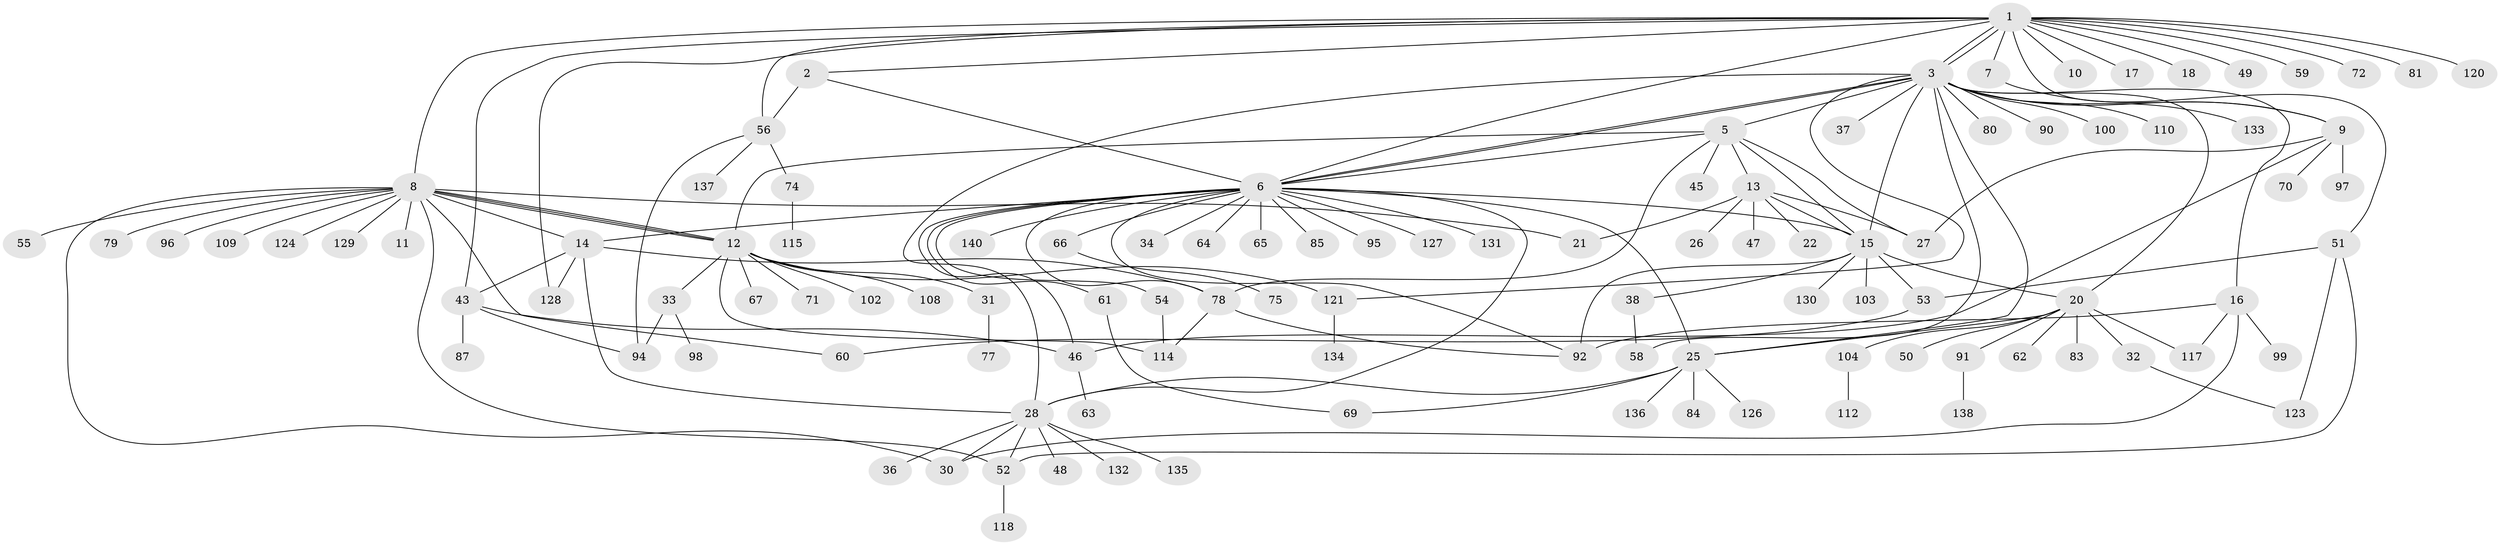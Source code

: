 // original degree distribution, {19: 0.0070921985815602835, 3: 0.12056737588652482, 20: 0.014184397163120567, 1: 0.524822695035461, 6: 0.02127659574468085, 16: 0.0070921985815602835, 5: 0.05673758865248227, 13: 0.0070921985815602835, 4: 0.04964539007092199, 8: 0.0070921985815602835, 10: 0.0070921985815602835, 2: 0.1702127659574468, 11: 0.0070921985815602835}
// Generated by graph-tools (version 1.1) at 2025/11/02/27/25 16:11:12]
// undirected, 109 vertices, 155 edges
graph export_dot {
graph [start="1"]
  node [color=gray90,style=filled];
  1 [super="+4"];
  2;
  3 [super="+113"];
  5 [super="+41"];
  6 [super="+42"];
  7 [super="+57"];
  8 [super="+125"];
  9 [super="+86"];
  10;
  11;
  12 [super="+29"];
  13 [super="+19"];
  14 [super="+106"];
  15 [super="+44"];
  16 [super="+24"];
  17;
  18;
  20 [super="+23"];
  21;
  22;
  25 [super="+39"];
  26;
  27;
  28 [super="+107"];
  30 [super="+35"];
  31 [super="+93"];
  32;
  33 [super="+40"];
  34;
  36;
  37 [super="+119"];
  38 [super="+105"];
  43 [super="+101"];
  45;
  46 [super="+82"];
  47;
  48;
  49;
  50;
  51;
  52 [super="+141"];
  53 [super="+76"];
  54 [super="+88"];
  55;
  56 [super="+68"];
  58;
  59;
  60;
  61;
  62;
  63;
  64;
  65;
  66 [super="+73"];
  67;
  69;
  70;
  71;
  72;
  74;
  75;
  77;
  78 [super="+89"];
  79;
  80;
  81;
  83;
  84 [super="+111"];
  85;
  87;
  90;
  91;
  92 [super="+116"];
  94;
  95;
  96;
  97;
  98;
  99;
  100 [super="+139"];
  102;
  103;
  104;
  108;
  109;
  110;
  112;
  114;
  115;
  117;
  118;
  120 [super="+122"];
  121;
  123;
  124;
  126;
  127;
  128;
  129;
  130;
  131;
  132;
  133;
  134;
  135;
  136;
  137;
  138;
  140;
  1 -- 2;
  1 -- 3;
  1 -- 3;
  1 -- 6;
  1 -- 7;
  1 -- 8;
  1 -- 10;
  1 -- 17;
  1 -- 18;
  1 -- 43;
  1 -- 49;
  1 -- 51;
  1 -- 56;
  1 -- 59;
  1 -- 72;
  1 -- 81;
  1 -- 120;
  1 -- 128;
  2 -- 6;
  2 -- 56;
  3 -- 5;
  3 -- 6;
  3 -- 6;
  3 -- 15;
  3 -- 16;
  3 -- 20;
  3 -- 25;
  3 -- 28;
  3 -- 37;
  3 -- 58;
  3 -- 80;
  3 -- 90;
  3 -- 100;
  3 -- 110;
  3 -- 121;
  3 -- 133;
  3 -- 9;
  5 -- 6;
  5 -- 13;
  5 -- 27;
  5 -- 78;
  5 -- 45;
  5 -- 12;
  5 -- 15;
  6 -- 14;
  6 -- 28;
  6 -- 34;
  6 -- 61;
  6 -- 65;
  6 -- 66;
  6 -- 127;
  6 -- 131;
  6 -- 140;
  6 -- 46;
  6 -- 64;
  6 -- 85;
  6 -- 54;
  6 -- 95;
  6 -- 78;
  6 -- 15;
  6 -- 92;
  6 -- 25;
  7 -- 9;
  8 -- 11;
  8 -- 12;
  8 -- 12;
  8 -- 12;
  8 -- 21;
  8 -- 30;
  8 -- 55;
  8 -- 60;
  8 -- 79;
  8 -- 96;
  8 -- 109;
  8 -- 124;
  8 -- 129;
  8 -- 52;
  8 -- 14;
  9 -- 27;
  9 -- 70;
  9 -- 97;
  9 -- 46;
  12 -- 31;
  12 -- 33;
  12 -- 67;
  12 -- 71;
  12 -- 102;
  12 -- 108;
  12 -- 114;
  12 -- 121;
  13 -- 15;
  13 -- 26;
  13 -- 21;
  13 -- 22;
  13 -- 27;
  13 -- 47;
  14 -- 28;
  14 -- 43;
  14 -- 78;
  14 -- 128;
  15 -- 20;
  15 -- 38 [weight=2];
  15 -- 53;
  15 -- 103;
  15 -- 130;
  15 -- 92;
  16 -- 99;
  16 -- 117;
  16 -- 92;
  16 -- 30;
  20 -- 25;
  20 -- 32;
  20 -- 50;
  20 -- 62;
  20 -- 91;
  20 -- 104;
  20 -- 117;
  20 -- 83;
  25 -- 84;
  25 -- 136;
  25 -- 69;
  25 -- 28;
  25 -- 126;
  28 -- 30;
  28 -- 36;
  28 -- 48;
  28 -- 52;
  28 -- 132;
  28 -- 135;
  31 -- 77;
  32 -- 123;
  33 -- 98;
  33 -- 94;
  38 -- 58;
  43 -- 46;
  43 -- 87;
  43 -- 94;
  46 -- 63;
  51 -- 53;
  51 -- 123;
  51 -- 52;
  52 -- 118;
  53 -- 60;
  54 -- 114;
  56 -- 74;
  56 -- 137;
  56 -- 94;
  61 -- 69;
  66 -- 75;
  74 -- 115;
  78 -- 114;
  78 -- 92;
  91 -- 138;
  104 -- 112;
  121 -- 134;
}
